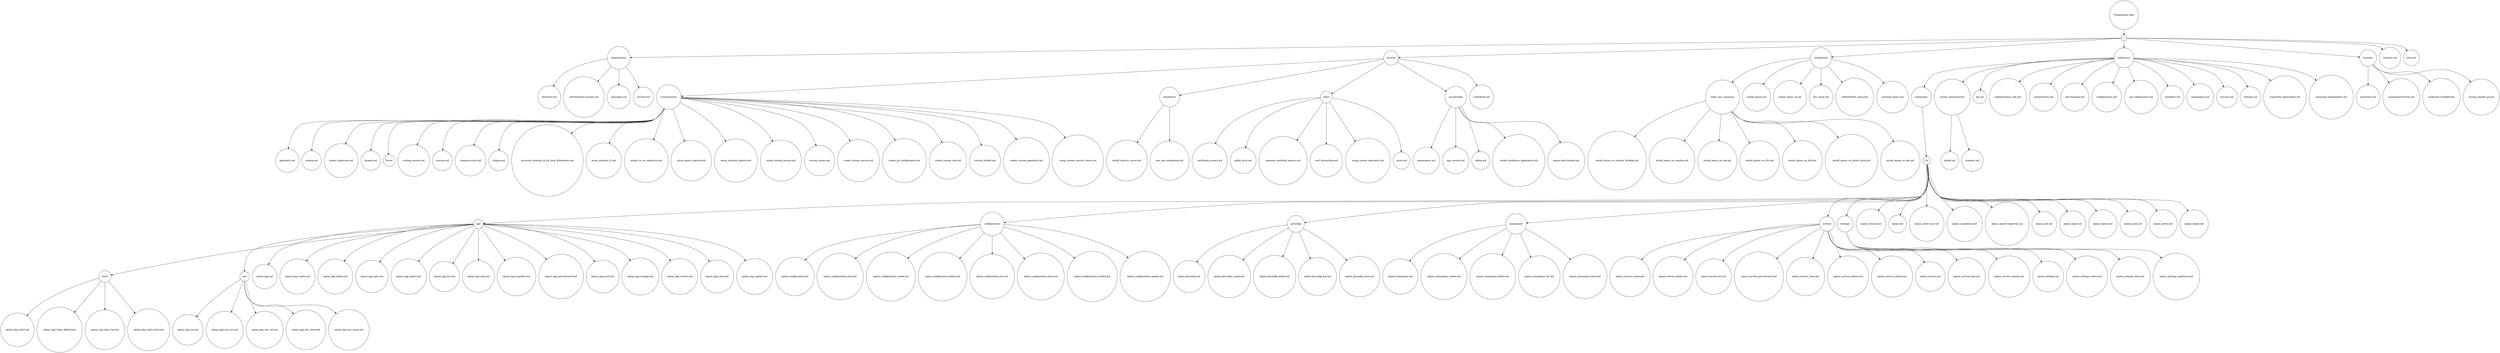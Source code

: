 digraph tree {
	"root" [label="Frontmatter Map", shape=circle]
	"/" [label="/", shape=circle]
	"explanations/" [label="explanations/", shape=circle]
	"howtos/" [label="howtos/", shape=circle]
	"installation/" [label="installation/", shape=circle]
	"references/" [label="references/", shape=circle]
	"tutorials/" [label="tutorials/", shape=circle]
	"/versions.md" [label="versions.md", shape=circle]
	"/intro.md" [label="intro.md", shape=circle]
	"/explanations/advanced.md" [label="advanced.md", shape=circle]
	"/explanations/detailed-push-process.md" [label="detailed-push-process.md", shape=circle]
	"/explanations/principles.md" [label="principles.md", shape=circle]
	"/explanations/security.md" [label="security.md", shape=circle]
	"customization/" [label="customization/", shape=circle]
	"operations/" [label="operations/", shape=circle]
	"other/" [label="other/", shape=circle]
	"use-develop/" [label="use-develop/", shape=circle]
	"/howtos/contribute.md" [label="contribute.md", shape=circle]
	"other_inst_scenarios/" [label="other_inst_scenarios/", shape=circle]
	"/installation/install_epinio.md" [label="install_epinio.md", shape=circle]
	"/installation/install_epinio_cli.md" [label="install_epinio_cli.md", shape=circle]
	"/installation/dns_setup.md" [label="dns_setup.md", shape=circle]
	"/installation/wildcardDNS_setup.md" [label="wildcardDNS_setup.md", shape=circle]
	"/installation/uninstall_epinio.md" [label="uninstall_epinio.md", shape=circle]
	"commands/" [label="commands/", shape=circle]
	"system_requirements/" [label="system_requirements/", shape=circle]
	"/references/api.md" [label="api.md", shape=circle]
	"/references/authentication_oidc.md" [label="authentication_oidc.md", shape=circle]
	"/references/authorization.md" [label="authorization.md", shape=circle]
	"/references/cert-manager.md" [label="cert-manager.md", shape=circle]
	"/references/configurations.md" [label="configurations.md", shape=circle]
	"/references/git_configuration.md" [label="git_configuration.md", shape=circle]
	"/references/manifests.md" [label="manifests.md", shape=circle]
	"/references/namespaces.md" [label="namespaces.md", shape=circle]
	"/references/services.md" [label="services.md", shape=circle]
	"/references/settings.md" [label="settings.md", shape=circle]
	"/references/supported_applications.md" [label="supported_applications.md", shape=circle]
	"/references/command_requirements.md" [label="command_requirements.md", shape=circle]
	"/tutorials/quickstart.md" [label="quickstart.md", shape=circle]
	"/tutorials/namespace-tutorial.md" [label="namespace-tutorial.md", shape=circle]
	"/tutorials/single-dev-workflow.md" [label="single-dev-workflow.md", shape=circle]
	"/tutorials/custom_builder_go.md" [label="custom_builder_go.md", shape=circle]
	"/references/customization/appcharts.md" [label="appcharts.md", shape=circle]
	"/references/customization/catalog.md" [label="catalog.md", shape=circle]
	"/references/customization/export_registries.md" [label="export_registries.md", shape=circle]
	"/references/customization/images.md" [label="images.md", shape=circle]
	"/references/customization/lb.md" [label="lb.md", shape=circle]
	"/references/customization/routing_secrets.md" [label="routing_secrets.md", shape=circle]
	"/references/customization/sources.md" [label="sources.md", shape=circle]
	"/references/customization/staging-scripts.md" [label="staging-scripts.md", shape=circle]
	"/references/customization/staging.md" [label="staging.md", shape=circle]
	"/howtos/customization/provision_external_ip_for_local_kubernetes.md" [label="provision_external_ip_for_local_kubernetes.md", shape=circle]
	"/howtos/customization/setup_external_s3.md" [label="setup_external_s3.md", shape=circle]
	"/howtos/customization/export_to_oci_registries.md" [label="export_to_oci_registries.md", shape=circle]
	"/howtos/customization/setup_export_registry.md" [label="setup_export_registry.md", shape=circle]
	"/howtos/customization/setup_external_registry.md" [label="setup_external_registry.md", shape=circle]
	"/howtos/customization/setup_routing_secrets.md" [label="setup_routing_secrets.md", shape=circle]
	"/howtos/customization/custom_routes.md" [label="custom_routes.md", shape=circle]
	"/howtos/customization/create_custom_service.md" [label="create_custom_service.md", shape=circle]
	"/howtos/customization/create_git_configuration.md" [label="create_git_configuration.md", shape=circle]
	"/howtos/customization/create_custom_role.md" [label="create_custom_role.md", shape=circle]
	"/howtos/customization/custom_builder.md" [label="custom_builder.md", shape=circle]
	"/howtos/customization/create_custom_appcharts.md" [label="create_custom_appcharts.md", shape=circle]
	"/howtos/customization/using_custom_service_values.md" [label="using_custom_service_values.md", shape=circle]
	"/howtos/operations/install_metrics_server.md" [label="install_metrics_server.md", shape=circle]
	"/howtos/operations/aws_iam_integration.md" [label="aws_iam_integration.md", shape=circle]
	"/howtos/other/certificate_issuers.md" [label="certificate_issuers.md", shape=circle]
	"/howtos/other/gitjob_push.md" [label="gitjob_push.md", shape=circle]
	"/howtos/other/separate_workload_ingress.md" [label="separate_workload_ingress.md", shape=circle]
	"/howtos/other/port_forwarding.md" [label="port_forwarding.md", shape=circle]
	"/howtos/other/using_custom_appcharts.md" [label="using_custom_appcharts.md", shape=circle]
	"/howtos/other/minio.md" [label="minio.md", shape=circle]
	"/howtos/use-develop/namespaces.md" [label="namespaces.md", shape=circle]
	"/howtos/use-develop/app_recover.md" [label="app_recover.md", shape=circle]
	"/howtos/use-develop/debug.md" [label="debug.md", shape=circle]
	"/howtos/use-develop/install_wordpress_application.md" [label="install_wordpress_application.md", shape=circle]
	"/howtos/use-develop/export-and-transfer.md" [label="export-and-transfer.md", shape=circle]
	"/installation/other_inst_scenarios/install_epinio_on_rancher_desktop.md" [label="install_epinio_on_rancher_desktop.md", shape=circle]
	"/installation/other_inst_scenarios/install_epinio_on_rancher.md" [label="install_epinio_on_rancher.md", shape=circle]
	"/installation/other_inst_scenarios/install_epinio_on_rke.md" [label="install_epinio_on_rke.md", shape=circle]
	"/installation/other_inst_scenarios/install_epinio_on_k3s.md" [label="install_epinio_on_k3s.md", shape=circle]
	"/installation/other_inst_scenarios/install_epinio_on_k3d.md" [label="install_epinio_on_k3d.md", shape=circle]
	"/installation/other_inst_scenarios/install_epinio_on_public_cloud.md" [label="install_epinio_on_public_cloud.md", shape=circle]
	"/installation/other_inst_scenarios/install_epinio_on_eks.md" [label="install_epinio_on_eks.md", shape=circle]
	"cli/" [label="cli/", shape=circle]
	"/references/system_requirements/global.md" [label="global.md", shape=circle]
	"/references/system_requirements/windows.md" [label="windows.md", shape=circle]
	"app/" [label="app/", shape=circle]
	"configuration/" [label="configuration/", shape=circle]
	"gitconfig/" [label="gitconfig/", shape=circle]
	"namespace/" [label="namespace/", shape=circle]
	"service/" [label="service/", shape=circle]
	"settings/" [label="settings/", shape=circle]
	"/references/commands/cli/epinio_version.md" [label="epinio_version.md", shape=circle]
	"/references/commands/cli/epinio.md" [label="epinio.md", shape=circle]
	"/references/commands/cli/epinio_client-sync.md" [label="epinio_client-sync.md", shape=circle]
	"/references/commands/cli/epinio_completion.md" [label="epinio_completion.md", shape=circle]
	"/references/commands/cli/epinio_export-registries.md" [label="epinio_export-registries.md", shape=circle]
	"/references/commands/cli/epinio_info.md" [label="epinio_info.md", shape=circle]
	"/references/commands/cli/epinio_login.md" [label="epinio_login.md", shape=circle]
	"/references/commands/cli/epinio_logout.md" [label="epinio_logout.md", shape=circle]
	"/references/commands/cli/epinio_push.md" [label="epinio_push.md", shape=circle]
	"/references/commands/cli/epinio_server.md" [label="epinio_server.md", shape=circle]
	"/references/commands/cli/epinio_target.md" [label="epinio_target.md", shape=circle]
	"chart/" [label="chart/", shape=circle]
	"env/" [label="env/", shape=circle]
	"/references/commands/cli/app/epinio_app.md" [label="epinio_app.md", shape=circle]
	"/references/commands/cli/app/epinio_app_create.md" [label="epinio_app_create.md", shape=circle]
	"/references/commands/cli/app/epinio_app_delete.md" [label="epinio_app_delete.md", shape=circle]
	"/references/commands/cli/app/epinio_app_exec.md" [label="epinio_app_exec.md", shape=circle]
	"/references/commands/cli/app/epinio_app_export.md" [label="epinio_app_export.md", shape=circle]
	"/references/commands/cli/app/epinio_app_list.md" [label="epinio_app_list.md", shape=circle]
	"/references/commands/cli/app/epinio_app_logs.md" [label="epinio_app_logs.md", shape=circle]
	"/references/commands/cli/app/epinio_app_manifest.md" [label="epinio_app_manifest.md", shape=circle]
	"/references/commands/cli/app/epinio_app_port-forward.md" [label="epinio_app_port-forward.md", shape=circle]
	"/references/commands/cli/app/epinio_app_push.md" [label="epinio_app_push.md", shape=circle]
	"/references/commands/cli/app/epinio_app_restage.md" [label="epinio_app_restage.md", shape=circle]
	"/references/commands/cli/app/epinio_app_restart.md" [label="epinio_app_restart.md", shape=circle]
	"/references/commands/cli/app/epinio_app_show.md" [label="epinio_app_show.md", shape=circle]
	"/references/commands/cli/app/epinio_app_update.md" [label="epinio_app_update.md", shape=circle]
	"/references/commands/cli/configuration/epinio_configuration.md" [label="epinio_configuration.md", shape=circle]
	"/references/commands/cli/configuration/epinio_configuration_bind.md" [label="epinio_configuration_bind.md", shape=circle]
	"/references/commands/cli/configuration/epinio_configuration_create.md" [label="epinio_configuration_create.md", shape=circle]
	"/references/commands/cli/configuration/epinio_configuration_delete.md" [label="epinio_configuration_delete.md", shape=circle]
	"/references/commands/cli/configuration/epinio_configuration_list.md" [label="epinio_configuration_list.md", shape=circle]
	"/references/commands/cli/configuration/epinio_configuration_show.md" [label="epinio_configuration_show.md", shape=circle]
	"/references/commands/cli/configuration/epinio_configuration_unbind.md" [label="epinio_configuration_unbind.md", shape=circle]
	"/references/commands/cli/configuration/epinio_configuration_update.md" [label="epinio_configuration_update.md", shape=circle]
	"/references/commands/cli/gitconfig/epinio_gitconfig.md" [label="epinio_gitconfig.md", shape=circle]
	"/references/commands/cli/gitconfig/epinio_gitconfig_create.md" [label="epinio_gitconfig_create.md", shape=circle]
	"/references/commands/cli/gitconfig/epinio_gitconfig_delete.md" [label="epinio_gitconfig_delete.md", shape=circle]
	"/references/commands/cli/gitconfig/epinio_gitconfig_list.md" [label="epinio_gitconfig_list.md", shape=circle]
	"/references/commands/cli/gitconfig/epinio_gitconfig_show.md" [label="epinio_gitconfig_show.md", shape=circle]
	"/references/commands/cli/namespace/epinio_namespace.md" [label="epinio_namespace.md", shape=circle]
	"/references/commands/cli/namespace/epinio_namespace_create.md" [label="epinio_namespace_create.md", shape=circle]
	"/references/commands/cli/namespace/epinio_namespace_delete.md" [label="epinio_namespace_delete.md", shape=circle]
	"/references/commands/cli/namespace/epinio_namespace_list.md" [label="epinio_namespace_list.md", shape=circle]
	"/references/commands/cli/namespace/epinio_namespace_show.md" [label="epinio_namespace_show.md", shape=circle]
	"/references/commands/cli/service/epinio_service_create.md" [label="epinio_service_create.md", shape=circle]
	"/references/commands/cli/service/epinio_service_delete.md" [label="epinio_service_delete.md", shape=circle]
	"/references/commands/cli/service/epinio_service_list.md" [label="epinio_service_list.md", shape=circle]
	"/references/commands/cli/service/epinio_service_port-forward.md" [label="epinio_service_port-forward.md", shape=circle]
	"/references/commands/cli/service/epinio_service_show.md" [label="epinio_service_show.md", shape=circle]
	"/references/commands/cli/service/epinio_service_unbind.md" [label="epinio_service_unbind.md", shape=circle]
	"/references/commands/cli/service/epinio_service_update.md" [label="epinio_service_update.md", shape=circle]
	"/references/commands/cli/service/epinio_service.md" [label="epinio_service.md", shape=circle]
	"/references/commands/cli/service/epinio_service_bind.md" [label="epinio_service_bind.md", shape=circle]
	"/references/commands/cli/service/epinio_service_catalog.md" [label="epinio_service_catalog.md", shape=circle]
	"/references/commands/cli/settings/epinio_settings.md" [label="epinio_settings.md", shape=circle]
	"/references/commands/cli/settings/epinio_settings_colors.md" [label="epinio_settings_colors.md", shape=circle]
	"/references/commands/cli/settings/epinio_settings_show.md" [label="epinio_settings_show.md", shape=circle]
	"/references/commands/cli/settings/epinio_settings_update-ca.md" [label="epinio_settings_update-ca.md", shape=circle]
	"/references/commands/cli/app/chart/epinio_app_chart.md" [label="epinio_app_chart.md", shape=circle]
	"/references/commands/cli/app/chart/epinio_app_chart_default.md" [label="epinio_app_chart_default.md", shape=circle]
	"/references/commands/cli/app/chart/epinio_app_chart_list.md" [label="epinio_app_chart_list.md", shape=circle]
	"/references/commands/cli/app/chart/epinio_app_chart_show.md" [label="epinio_app_chart_show.md", shape=circle]
	"/references/commands/cli/app/env/epinio_app_env.md" [label="epinio_app_env.md", shape=circle]
	"/references/commands/cli/app/env/epinio_app_env_list.md" [label="epinio_app_env_list.md", shape=circle]
	"/references/commands/cli/app/env/epinio_app_env_set.md" [label="epinio_app_env_set.md", shape=circle]
	"/references/commands/cli/app/env/epinio_app_env_show.md" [label="epinio_app_env_show.md", shape=circle]
	"/references/commands/cli/app/env/epinio_app_env_unset.md" [label="epinio_app_env_unset.md", shape=circle]

	"root" -> "/"
	"/" -> "explanations/"
	"/" -> "howtos/"
	"/" -> "installation/"
	"/" -> "references/"
	"/" -> "tutorials/"
	"/" -> "/intro.md"
	"/" -> "/versions.md"
	"explanations/" -> "/explanations/advanced.md"
	"explanations/" -> "/explanations/detailed-push-process.md"
	"explanations/" -> "/explanations/principles.md"
	"explanations/" -> "/explanations/security.md"
	"howtos/" -> "customization/"
	"howtos/" -> "operations/"
	"howtos/" -> "other/"
	"howtos/" -> "use-develop/"
	"howtos/" -> "/howtos/contribute.md"
	"installation/" -> "other_inst_scenarios/"
	"installation/" -> "/installation/dns_setup.md"
	"installation/" -> "/installation/install_epinio.md"
	"installation/" -> "/installation/install_epinio_cli.md"
	"installation/" -> "/installation/uninstall_epinio.md"
	"installation/" -> "/installation/wildcardDNS_setup.md"
	"references/" -> "commands/"
	"references/" -> "system_requirements/"
	"references/" -> "/references/api.md"
	"references/" -> "/references/authentication_oidc.md"
	"references/" -> "/references/authorization.md"
	"references/" -> "/references/cert-manager.md"
	"references/" -> "/references/command_requirements.md"
	"references/" -> "/references/configurations.md"
	"references/" -> "/references/git_configuration.md"
	"references/" -> "/references/manifests.md"
	"references/" -> "/references/namespaces.md"
	"references/" -> "/references/services.md"
	"references/" -> "/references/settings.md"
	"references/" -> "/references/supported_applications.md"
	"tutorials/" -> "/tutorials/custom_builder_go.md"
	"tutorials/" -> "/tutorials/namespace-tutorial.md"
	"tutorials/" -> "/tutorials/quickstart.md"
	"tutorials/" -> "/tutorials/single-dev-workflow.md"
	"customization/" -> "/howtos/customization/create_custom_appcharts.md"
	"customization/" -> "/howtos/customization/create_custom_role.md"
	"customization/" -> "/howtos/customization/create_custom_service.md"
	"customization/" -> "/howtos/customization/create_git_configuration.md"
	"customization/" -> "/howtos/customization/custom_builder.md"
	"customization/" -> "/howtos/customization/custom_routes.md"
	"customization/" -> "/howtos/customization/export_to_oci_registries.md"
	"customization/" -> "/howtos/customization/provision_external_ip_for_local_kubernetes.md"
	"customization/" -> "/howtos/customization/setup_export_registry.md"
	"customization/" -> "/howtos/customization/setup_external_registry.md"
	"customization/" -> "/howtos/customization/setup_external_s3.md"
	"customization/" -> "/howtos/customization/setup_routing_secrets.md"
	"customization/" -> "/howtos/customization/using_custom_service_values.md"
	"customization/" -> "/references/customization/appcharts.md"
	"customization/" -> "/references/customization/catalog.md"
	"customization/" -> "/references/customization/export_registries.md"
	"customization/" -> "/references/customization/images.md"
	"customization/" -> "/references/customization/lb.md"
	"customization/" -> "/references/customization/routing_secrets.md"
	"customization/" -> "/references/customization/sources.md"
	"customization/" -> "/references/customization/staging-scripts.md"
	"customization/" -> "/references/customization/staging.md"
	"operations/" -> "/howtos/operations/aws_iam_integration.md"
	"operations/" -> "/howtos/operations/install_metrics_server.md"
	"other/" -> "/howtos/other/certificate_issuers.md"
	"other/" -> "/howtos/other/gitjob_push.md"
	"other/" -> "/howtos/other/minio.md"
	"other/" -> "/howtos/other/port_forwarding.md"
	"other/" -> "/howtos/other/separate_workload_ingress.md"
	"other/" -> "/howtos/other/using_custom_appcharts.md"
	"use-develop/" -> "/howtos/use-develop/app_recover.md"
	"use-develop/" -> "/howtos/use-develop/debug.md"
	"use-develop/" -> "/howtos/use-develop/export-and-transfer.md"
	"use-develop/" -> "/howtos/use-develop/install_wordpress_application.md"
	"use-develop/" -> "/howtos/use-develop/namespaces.md"
	"other_inst_scenarios/" -> "/installation/other_inst_scenarios/install_epinio_on_eks.md"
	"other_inst_scenarios/" -> "/installation/other_inst_scenarios/install_epinio_on_k3d.md"
	"other_inst_scenarios/" -> "/installation/other_inst_scenarios/install_epinio_on_k3s.md"
	"other_inst_scenarios/" -> "/installation/other_inst_scenarios/install_epinio_on_public_cloud.md"
	"other_inst_scenarios/" -> "/installation/other_inst_scenarios/install_epinio_on_rancher.md"
	"other_inst_scenarios/" -> "/installation/other_inst_scenarios/install_epinio_on_rancher_desktop.md"
	"other_inst_scenarios/" -> "/installation/other_inst_scenarios/install_epinio_on_rke.md"
	"commands/" -> "cli/"
	"system_requirements/" -> "/references/system_requirements/global.md"
	"system_requirements/" -> "/references/system_requirements/windows.md"
	"cli/" -> "app/"
	"cli/" -> "configuration/"
	"cli/" -> "gitconfig/"
	"cli/" -> "namespace/"
	"cli/" -> "service/"
	"cli/" -> "settings/"
	"cli/" -> "/references/commands/cli/epinio_version.md"
	"cli/" -> "/references/commands/cli/epinio.md"
	"cli/" -> "/references/commands/cli/epinio_client-sync.md"
	"cli/" -> "/references/commands/cli/epinio_completion.md"
	"cli/" -> "/references/commands/cli/epinio_export-registries.md"
	"cli/" -> "/references/commands/cli/epinio_info.md"
	"cli/" -> "/references/commands/cli/epinio_login.md"
	"cli/" -> "/references/commands/cli/epinio_logout.md"
	"cli/" -> "/references/commands/cli/epinio_push.md"
	"cli/" -> "/references/commands/cli/epinio_server.md"
	"cli/" -> "/references/commands/cli/epinio_target.md"
	"app/" -> "chart/"
	"app/" -> "env/"
	"app/" -> "/references/commands/cli/app/epinio_app.md"
	"app/" -> "/references/commands/cli/app/epinio_app_create.md"
	"app/" -> "/references/commands/cli/app/epinio_app_delete.md"
	"app/" -> "/references/commands/cli/app/epinio_app_exec.md"
	"app/" -> "/references/commands/cli/app/epinio_app_export.md"
	"app/" -> "/references/commands/cli/app/epinio_app_list.md"
	"app/" -> "/references/commands/cli/app/epinio_app_logs.md"
	"app/" -> "/references/commands/cli/app/epinio_app_manifest.md"
	"app/" -> "/references/commands/cli/app/epinio_app_port-forward.md"
	"app/" -> "/references/commands/cli/app/epinio_app_push.md"
	"app/" -> "/references/commands/cli/app/epinio_app_restage.md"
	"app/" -> "/references/commands/cli/app/epinio_app_restart.md"
	"app/" -> "/references/commands/cli/app/epinio_app_show.md"
	"app/" -> "/references/commands/cli/app/epinio_app_update.md"
	"configuration/" -> "/references/commands/cli/configuration/epinio_configuration.md"
	"configuration/" -> "/references/commands/cli/configuration/epinio_configuration_bind.md"
	"configuration/" -> "/references/commands/cli/configuration/epinio_configuration_create.md"
	"configuration/" -> "/references/commands/cli/configuration/epinio_configuration_delete.md"
	"configuration/" -> "/references/commands/cli/configuration/epinio_configuration_list.md"
	"configuration/" -> "/references/commands/cli/configuration/epinio_configuration_show.md"
	"configuration/" -> "/references/commands/cli/configuration/epinio_configuration_unbind.md"
	"configuration/" -> "/references/commands/cli/configuration/epinio_configuration_update.md"
	"gitconfig/" -> "/references/commands/cli/gitconfig/epinio_gitconfig.md"
	"gitconfig/" -> "/references/commands/cli/gitconfig/epinio_gitconfig_create.md"
	"gitconfig/" -> "/references/commands/cli/gitconfig/epinio_gitconfig_delete.md"
	"gitconfig/" -> "/references/commands/cli/gitconfig/epinio_gitconfig_list.md"
	"gitconfig/" -> "/references/commands/cli/gitconfig/epinio_gitconfig_show.md"
	"namespace/" -> "/references/commands/cli/namespace/epinio_namespace.md"
	"namespace/" -> "/references/commands/cli/namespace/epinio_namespace_create.md"
	"namespace/" -> "/references/commands/cli/namespace/epinio_namespace_delete.md"
	"namespace/" -> "/references/commands/cli/namespace/epinio_namespace_list.md"
	"namespace/" -> "/references/commands/cli/namespace/epinio_namespace_show.md"
	"service/" -> "/references/commands/cli/service/epinio_service_create.md"
	"service/" -> "/references/commands/cli/service/epinio_service_delete.md"
	"service/" -> "/references/commands/cli/service/epinio_service_list.md"
	"service/" -> "/references/commands/cli/service/epinio_service_port-forward.md"
	"service/" -> "/references/commands/cli/service/epinio_service_show.md"
	"service/" -> "/references/commands/cli/service/epinio_service_unbind.md"
	"service/" -> "/references/commands/cli/service/epinio_service_update.md"
	"service/" -> "/references/commands/cli/service/epinio_service.md"
	"service/" -> "/references/commands/cli/service/epinio_service_bind.md"
	"service/" -> "/references/commands/cli/service/epinio_service_catalog.md"
	"settings/" -> "/references/commands/cli/settings/epinio_settings.md"
	"settings/" -> "/references/commands/cli/settings/epinio_settings_colors.md"
	"settings/" -> "/references/commands/cli/settings/epinio_settings_show.md"
	"settings/" -> "/references/commands/cli/settings/epinio_settings_update-ca.md"
	"chart/" -> "/references/commands/cli/app/chart/epinio_app_chart.md"
	"chart/" -> "/references/commands/cli/app/chart/epinio_app_chart_default.md"
	"chart/" -> "/references/commands/cli/app/chart/epinio_app_chart_list.md"
	"chart/" -> "/references/commands/cli/app/chart/epinio_app_chart_show.md"
	"env/" -> "/references/commands/cli/app/env/epinio_app_env.md"
	"env/" -> "/references/commands/cli/app/env/epinio_app_env_list.md"
	"env/" -> "/references/commands/cli/app/env/epinio_app_env_set.md"
	"env/" -> "/references/commands/cli/app/env/epinio_app_env_show.md"
	"env/" -> "/references/commands/cli/app/env/epinio_app_env_unset.md"
}